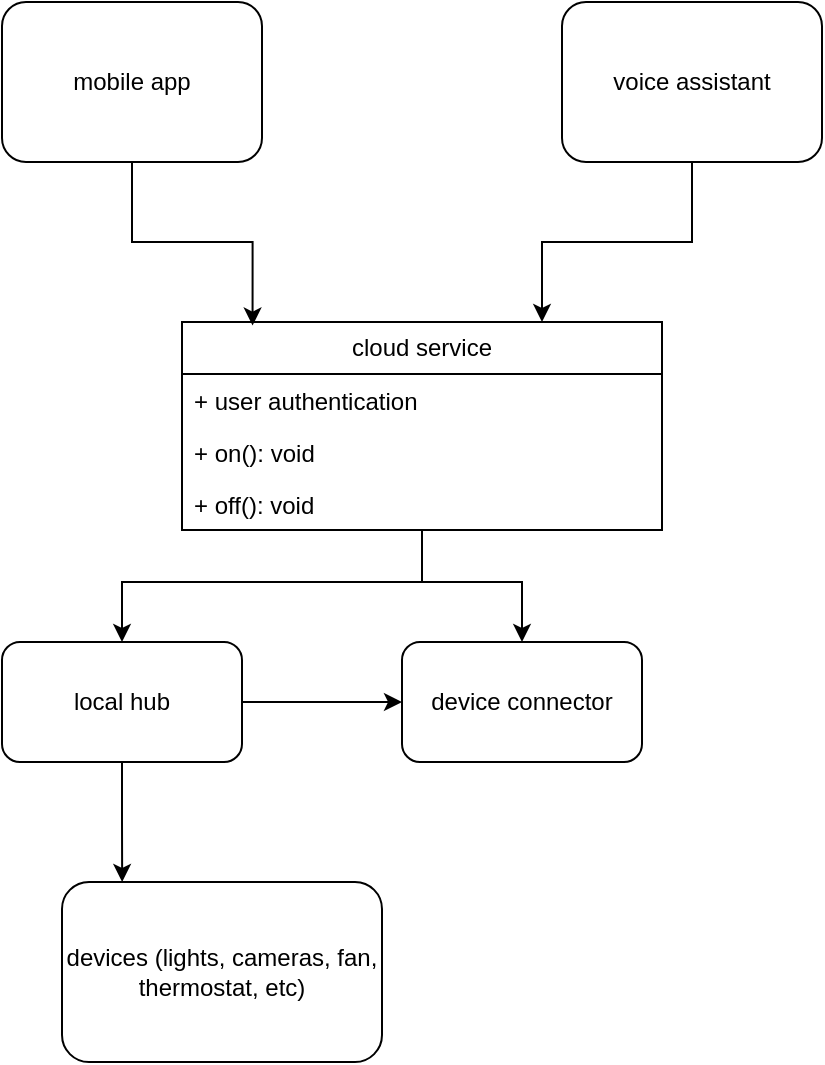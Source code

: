 <mxfile version="26.2.14">
  <diagram name="Page-1" id="2gqt189doU730wBR8G8P">
    <mxGraphModel dx="1158" dy="624" grid="1" gridSize="10" guides="1" tooltips="1" connect="1" arrows="1" fold="1" page="1" pageScale="1" pageWidth="1169" pageHeight="827" math="0" shadow="0">
      <root>
        <mxCell id="0" />
        <mxCell id="1" parent="0" />
        <mxCell id="dOOxSs45ZsJ4_3BTFkn2-1" value="mobile app" style="rounded=1;whiteSpace=wrap;html=1;" vertex="1" parent="1">
          <mxGeometry x="160" y="80" width="130" height="80" as="geometry" />
        </mxCell>
        <mxCell id="dOOxSs45ZsJ4_3BTFkn2-13" style="edgeStyle=orthogonalEdgeStyle;rounded=0;orthogonalLoop=1;jettySize=auto;html=1;entryX=0.75;entryY=0;entryDx=0;entryDy=0;" edge="1" parent="1" source="dOOxSs45ZsJ4_3BTFkn2-3" target="dOOxSs45ZsJ4_3BTFkn2-5">
          <mxGeometry relative="1" as="geometry" />
        </mxCell>
        <mxCell id="dOOxSs45ZsJ4_3BTFkn2-3" value="voice assistant&lt;span style=&quot;color: rgba(0, 0, 0, 0); font-family: monospace; font-size: 0px; text-align: start; text-wrap-mode: nowrap;&quot;&gt;%3CmxGraphModel%3E%3Croot%3E%3CmxCell%20id%3D%220%22%2F%3E%3CmxCell%20id%3D%221%22%20parent%3D%220%22%2F%3E%3CmxCell%20id%3D%222%22%20value%3D%22mobile%20app%22%20style%3D%22rounded%3D1%3BwhiteSpace%3Dwrap%3Bhtml%3D1%3B%22%20vertex%3D%221%22%20parent%3D%221%22%3E%3CmxGeometry%20x%3D%22160%22%20y%3D%2280%22%20width%3D%22130%22%20height%3D%2280%22%20as%3D%22geometry%22%2F%3E%3C%2FmxCell%3E%3C%2Froot%3E%3C%2FmxGraphModel%3E&lt;/span&gt;" style="rounded=1;whiteSpace=wrap;html=1;" vertex="1" parent="1">
          <mxGeometry x="440" y="80" width="130" height="80" as="geometry" />
        </mxCell>
        <mxCell id="dOOxSs45ZsJ4_3BTFkn2-15" style="edgeStyle=orthogonalEdgeStyle;rounded=0;orthogonalLoop=1;jettySize=auto;html=1;" edge="1" parent="1" source="dOOxSs45ZsJ4_3BTFkn2-5" target="dOOxSs45ZsJ4_3BTFkn2-9">
          <mxGeometry relative="1" as="geometry">
            <Array as="points">
              <mxPoint x="370" y="370" />
              <mxPoint x="220" y="370" />
            </Array>
          </mxGeometry>
        </mxCell>
        <mxCell id="dOOxSs45ZsJ4_3BTFkn2-5" value="cloud service" style="swimlane;fontStyle=0;childLayout=stackLayout;horizontal=1;startSize=26;fillColor=none;horizontalStack=0;resizeParent=1;resizeParentMax=0;resizeLast=0;collapsible=1;marginBottom=0;whiteSpace=wrap;html=1;" vertex="1" parent="1">
          <mxGeometry x="250" y="240" width="240" height="104" as="geometry" />
        </mxCell>
        <mxCell id="dOOxSs45ZsJ4_3BTFkn2-6" value="+ user authentication" style="text;strokeColor=none;fillColor=none;align=left;verticalAlign=top;spacingLeft=4;spacingRight=4;overflow=hidden;rotatable=0;points=[[0,0.5],[1,0.5]];portConstraint=eastwest;whiteSpace=wrap;html=1;" vertex="1" parent="dOOxSs45ZsJ4_3BTFkn2-5">
          <mxGeometry y="26" width="240" height="26" as="geometry" />
        </mxCell>
        <mxCell id="dOOxSs45ZsJ4_3BTFkn2-7" value="+ on(): void" style="text;strokeColor=none;fillColor=none;align=left;verticalAlign=top;spacingLeft=4;spacingRight=4;overflow=hidden;rotatable=0;points=[[0,0.5],[1,0.5]];portConstraint=eastwest;whiteSpace=wrap;html=1;" vertex="1" parent="dOOxSs45ZsJ4_3BTFkn2-5">
          <mxGeometry y="52" width="240" height="26" as="geometry" />
        </mxCell>
        <mxCell id="dOOxSs45ZsJ4_3BTFkn2-8" value="+ off(): void" style="text;strokeColor=none;fillColor=none;align=left;verticalAlign=top;spacingLeft=4;spacingRight=4;overflow=hidden;rotatable=0;points=[[0,0.5],[1,0.5]];portConstraint=eastwest;whiteSpace=wrap;html=1;" vertex="1" parent="dOOxSs45ZsJ4_3BTFkn2-5">
          <mxGeometry y="78" width="240" height="26" as="geometry" />
        </mxCell>
        <mxCell id="dOOxSs45ZsJ4_3BTFkn2-17" style="edgeStyle=orthogonalEdgeStyle;rounded=0;orthogonalLoop=1;jettySize=auto;html=1;exitX=1;exitY=0.5;exitDx=0;exitDy=0;entryX=0;entryY=0.5;entryDx=0;entryDy=0;" edge="1" parent="1" source="dOOxSs45ZsJ4_3BTFkn2-9" target="dOOxSs45ZsJ4_3BTFkn2-10">
          <mxGeometry relative="1" as="geometry" />
        </mxCell>
        <mxCell id="dOOxSs45ZsJ4_3BTFkn2-9" value="local hub" style="rounded=1;whiteSpace=wrap;html=1;" vertex="1" parent="1">
          <mxGeometry x="160" y="400" width="120" height="60" as="geometry" />
        </mxCell>
        <mxCell id="dOOxSs45ZsJ4_3BTFkn2-10" value="device connector" style="rounded=1;whiteSpace=wrap;html=1;" vertex="1" parent="1">
          <mxGeometry x="360" y="400" width="120" height="60" as="geometry" />
        </mxCell>
        <mxCell id="dOOxSs45ZsJ4_3BTFkn2-11" value="devices (lights, cameras, fan, thermostat, etc)" style="rounded=1;whiteSpace=wrap;html=1;" vertex="1" parent="1">
          <mxGeometry x="190" y="520" width="160" height="90" as="geometry" />
        </mxCell>
        <mxCell id="dOOxSs45ZsJ4_3BTFkn2-12" style="edgeStyle=orthogonalEdgeStyle;rounded=0;orthogonalLoop=1;jettySize=auto;html=1;entryX=0.147;entryY=0.017;entryDx=0;entryDy=0;entryPerimeter=0;" edge="1" parent="1" source="dOOxSs45ZsJ4_3BTFkn2-1" target="dOOxSs45ZsJ4_3BTFkn2-5">
          <mxGeometry relative="1" as="geometry" />
        </mxCell>
        <mxCell id="dOOxSs45ZsJ4_3BTFkn2-16" value="" style="endArrow=classic;html=1;rounded=0;entryX=0.5;entryY=0;entryDx=0;entryDy=0;" edge="1" parent="1" target="dOOxSs45ZsJ4_3BTFkn2-10">
          <mxGeometry width="50" height="50" relative="1" as="geometry">
            <mxPoint x="370" y="370" as="sourcePoint" />
            <mxPoint x="450" y="270" as="targetPoint" />
            <Array as="points">
              <mxPoint x="420" y="370" />
            </Array>
          </mxGeometry>
        </mxCell>
        <mxCell id="dOOxSs45ZsJ4_3BTFkn2-18" style="edgeStyle=orthogonalEdgeStyle;rounded=0;orthogonalLoop=1;jettySize=auto;html=1;entryX=0.188;entryY=0;entryDx=0;entryDy=0;entryPerimeter=0;" edge="1" parent="1" source="dOOxSs45ZsJ4_3BTFkn2-9" target="dOOxSs45ZsJ4_3BTFkn2-11">
          <mxGeometry relative="1" as="geometry" />
        </mxCell>
      </root>
    </mxGraphModel>
  </diagram>
</mxfile>
